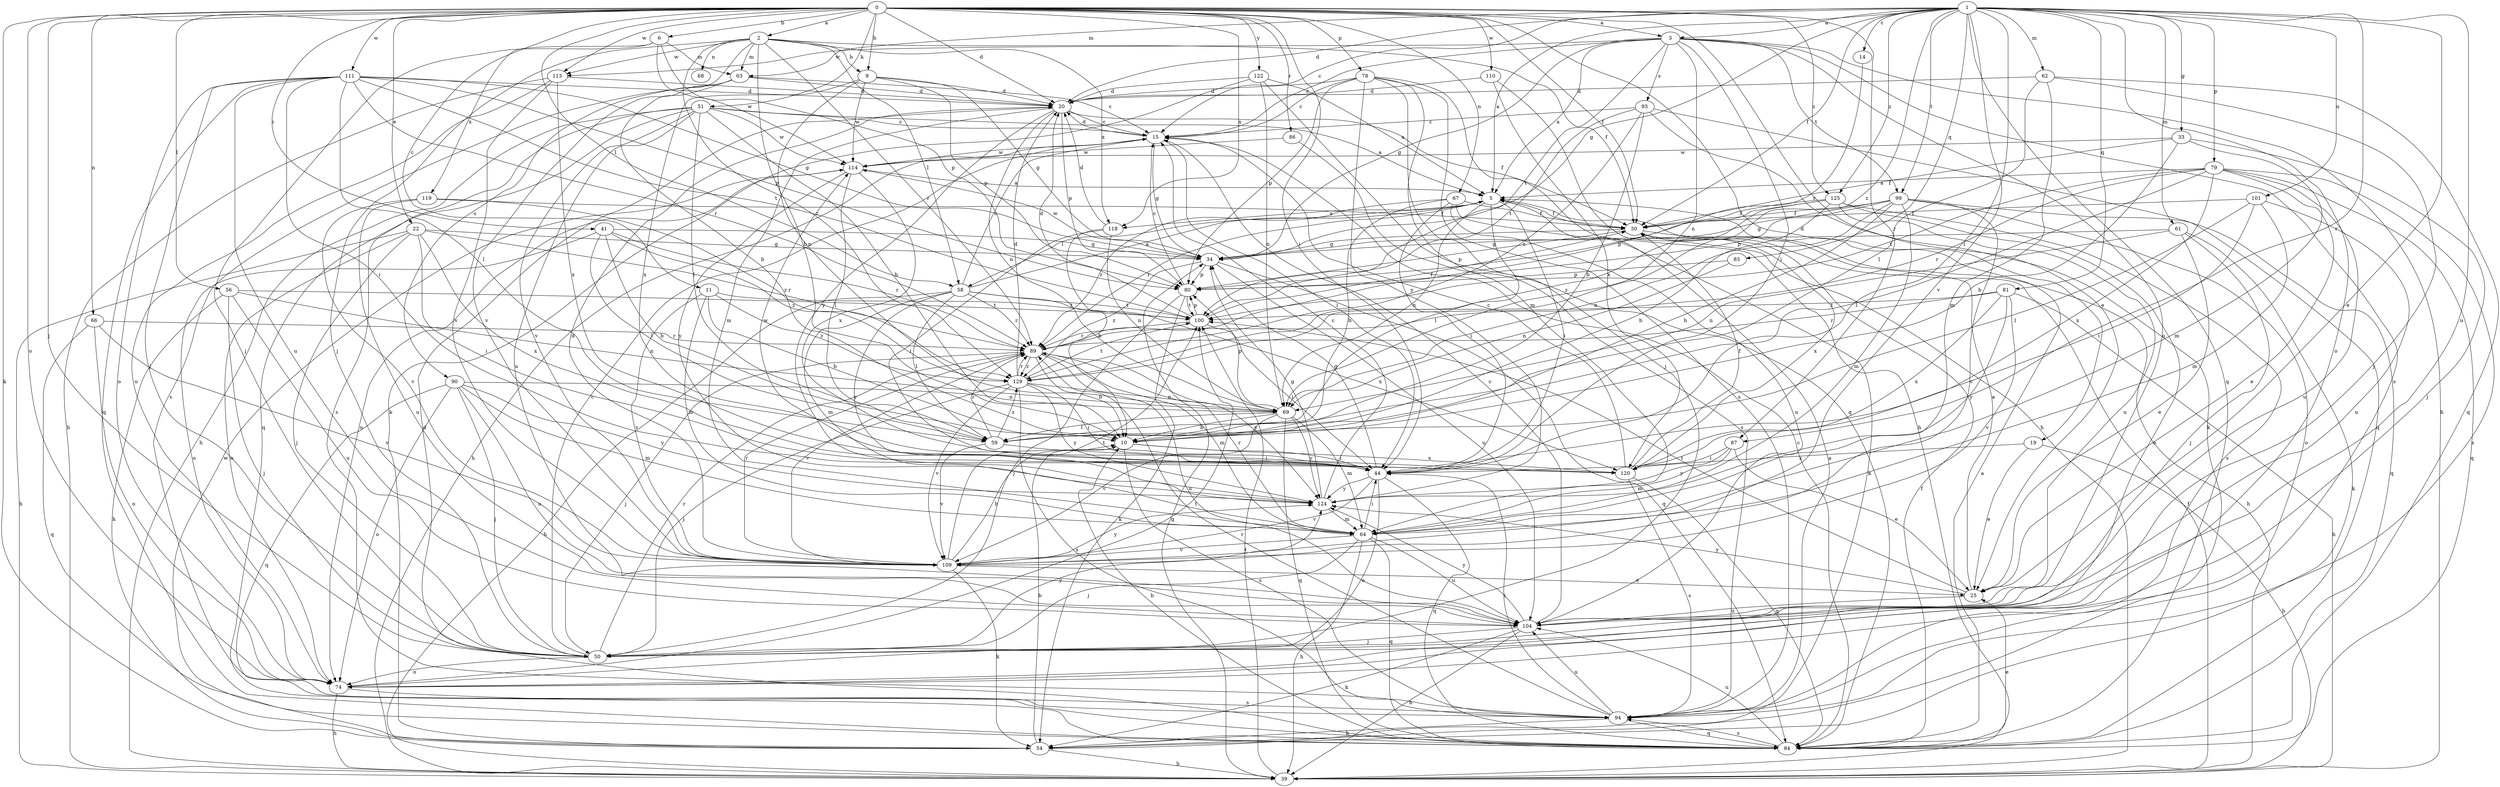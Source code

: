 strict digraph  {
0;
1;
2;
3;
5;
6;
9;
10;
11;
14;
15;
19;
20;
22;
25;
30;
33;
34;
39;
41;
44;
50;
51;
54;
56;
58;
59;
61;
62;
63;
64;
66;
67;
68;
69;
74;
78;
79;
80;
81;
83;
84;
86;
87;
89;
90;
93;
94;
99;
100;
101;
104;
109;
110;
111;
113;
114;
118;
119;
120;
122;
124;
125;
129;
0 -> 2  [label=a];
0 -> 3  [label=a];
0 -> 6  [label=b];
0 -> 9  [label=b];
0 -> 11  [label=c];
0 -> 19  [label=d];
0 -> 20  [label=d];
0 -> 22  [label=e];
0 -> 25  [label=e];
0 -> 30  [label=f];
0 -> 41  [label=i];
0 -> 44  [label=i];
0 -> 50  [label=j];
0 -> 51  [label=k];
0 -> 54  [label=k];
0 -> 56  [label=l];
0 -> 58  [label=l];
0 -> 66  [label=n];
0 -> 67  [label=n];
0 -> 74  [label=o];
0 -> 78  [label=p];
0 -> 86  [label=r];
0 -> 87  [label=r];
0 -> 110  [label=w];
0 -> 111  [label=w];
0 -> 113  [label=w];
0 -> 118  [label=x];
0 -> 122  [label=y];
0 -> 125  [label=z];
1 -> 3  [label=a];
1 -> 5  [label=a];
1 -> 14  [label=c];
1 -> 15  [label=c];
1 -> 20  [label=d];
1 -> 25  [label=e];
1 -> 30  [label=f];
1 -> 33  [label=g];
1 -> 34  [label=g];
1 -> 44  [label=i];
1 -> 61  [label=m];
1 -> 62  [label=m];
1 -> 63  [label=m];
1 -> 74  [label=o];
1 -> 79  [label=p];
1 -> 81  [label=q];
1 -> 83  [label=q];
1 -> 84  [label=q];
1 -> 87  [label=r];
1 -> 99  [label=t];
1 -> 101  [label=u];
1 -> 104  [label=u];
1 -> 109  [label=v];
1 -> 125  [label=z];
1 -> 129  [label=z];
2 -> 9  [label=b];
2 -> 10  [label=b];
2 -> 30  [label=f];
2 -> 50  [label=j];
2 -> 58  [label=l];
2 -> 63  [label=m];
2 -> 68  [label=n];
2 -> 89  [label=r];
2 -> 90  [label=s];
2 -> 113  [label=w];
2 -> 118  [label=x];
2 -> 129  [label=z];
3 -> 5  [label=a];
3 -> 15  [label=c];
3 -> 34  [label=g];
3 -> 39  [label=h];
3 -> 44  [label=i];
3 -> 69  [label=n];
3 -> 93  [label=s];
3 -> 94  [label=s];
3 -> 99  [label=t];
3 -> 100  [label=t];
3 -> 104  [label=u];
3 -> 113  [label=w];
5 -> 30  [label=f];
5 -> 44  [label=i];
5 -> 58  [label=l];
5 -> 59  [label=l];
5 -> 69  [label=n];
5 -> 89  [label=r];
5 -> 118  [label=x];
6 -> 50  [label=j];
6 -> 63  [label=m];
6 -> 80  [label=p];
6 -> 114  [label=w];
6 -> 119  [label=x];
9 -> 20  [label=d];
9 -> 34  [label=g];
9 -> 69  [label=n];
9 -> 80  [label=p];
9 -> 114  [label=w];
9 -> 120  [label=x];
10 -> 44  [label=i];
10 -> 94  [label=s];
10 -> 120  [label=x];
11 -> 10  [label=b];
11 -> 64  [label=m];
11 -> 100  [label=t];
11 -> 109  [label=v];
11 -> 129  [label=z];
14 -> 89  [label=r];
15 -> 20  [label=d];
15 -> 34  [label=g];
15 -> 39  [label=h];
15 -> 44  [label=i];
15 -> 114  [label=w];
19 -> 25  [label=e];
19 -> 39  [label=h];
19 -> 120  [label=x];
20 -> 15  [label=c];
20 -> 30  [label=f];
20 -> 64  [label=m];
20 -> 69  [label=n];
20 -> 80  [label=p];
20 -> 124  [label=y];
22 -> 34  [label=g];
22 -> 39  [label=h];
22 -> 44  [label=i];
22 -> 50  [label=j];
22 -> 74  [label=o];
22 -> 89  [label=r];
22 -> 120  [label=x];
25 -> 5  [label=a];
25 -> 100  [label=t];
25 -> 104  [label=u];
25 -> 124  [label=y];
30 -> 34  [label=g];
30 -> 39  [label=h];
30 -> 80  [label=p];
30 -> 120  [label=x];
33 -> 10  [label=b];
33 -> 30  [label=f];
33 -> 50  [label=j];
33 -> 64  [label=m];
33 -> 114  [label=w];
34 -> 80  [label=p];
34 -> 84  [label=q];
34 -> 104  [label=u];
34 -> 114  [label=w];
34 -> 129  [label=z];
39 -> 30  [label=f];
39 -> 34  [label=g];
39 -> 100  [label=t];
41 -> 10  [label=b];
41 -> 34  [label=g];
41 -> 59  [label=l];
41 -> 74  [label=o];
41 -> 89  [label=r];
41 -> 129  [label=z];
44 -> 34  [label=g];
44 -> 74  [label=o];
44 -> 84  [label=q];
44 -> 109  [label=v];
44 -> 114  [label=w];
44 -> 124  [label=y];
50 -> 15  [label=c];
50 -> 74  [label=o];
50 -> 89  [label=r];
50 -> 124  [label=y];
51 -> 5  [label=a];
51 -> 10  [label=b];
51 -> 15  [label=c];
51 -> 39  [label=h];
51 -> 59  [label=l];
51 -> 84  [label=q];
51 -> 94  [label=s];
51 -> 104  [label=u];
51 -> 109  [label=v];
51 -> 114  [label=w];
54 -> 10  [label=b];
54 -> 39  [label=h];
54 -> 114  [label=w];
56 -> 50  [label=j];
56 -> 54  [label=k];
56 -> 69  [label=n];
56 -> 100  [label=t];
56 -> 104  [label=u];
58 -> 5  [label=a];
58 -> 15  [label=c];
58 -> 39  [label=h];
58 -> 59  [label=l];
58 -> 64  [label=m];
58 -> 89  [label=r];
58 -> 100  [label=t];
58 -> 120  [label=x];
58 -> 124  [label=y];
59 -> 44  [label=i];
59 -> 89  [label=r];
59 -> 109  [label=v];
59 -> 129  [label=z];
61 -> 25  [label=e];
61 -> 34  [label=g];
61 -> 50  [label=j];
61 -> 54  [label=k];
61 -> 69  [label=n];
62 -> 20  [label=d];
62 -> 50  [label=j];
62 -> 59  [label=l];
62 -> 64  [label=m];
62 -> 84  [label=q];
63 -> 10  [label=b];
63 -> 15  [label=c];
63 -> 20  [label=d];
63 -> 94  [label=s];
63 -> 109  [label=v];
64 -> 39  [label=h];
64 -> 44  [label=i];
64 -> 50  [label=j];
64 -> 84  [label=q];
64 -> 89  [label=r];
64 -> 104  [label=u];
64 -> 109  [label=v];
66 -> 74  [label=o];
66 -> 84  [label=q];
66 -> 89  [label=r];
66 -> 109  [label=v];
67 -> 10  [label=b];
67 -> 30  [label=f];
67 -> 44  [label=i];
67 -> 54  [label=k];
67 -> 89  [label=r];
67 -> 104  [label=u];
69 -> 10  [label=b];
69 -> 59  [label=l];
69 -> 64  [label=m];
69 -> 80  [label=p];
69 -> 84  [label=q];
69 -> 109  [label=v];
69 -> 124  [label=y];
74 -> 39  [label=h];
74 -> 94  [label=s];
74 -> 100  [label=t];
78 -> 15  [label=c];
78 -> 20  [label=d];
78 -> 39  [label=h];
78 -> 50  [label=j];
78 -> 64  [label=m];
78 -> 80  [label=p];
78 -> 94  [label=s];
78 -> 124  [label=y];
79 -> 5  [label=a];
79 -> 25  [label=e];
79 -> 59  [label=l];
79 -> 84  [label=q];
79 -> 89  [label=r];
79 -> 94  [label=s];
79 -> 100  [label=t];
79 -> 104  [label=u];
79 -> 120  [label=x];
80 -> 15  [label=c];
80 -> 50  [label=j];
80 -> 54  [label=k];
80 -> 100  [label=t];
81 -> 39  [label=h];
81 -> 89  [label=r];
81 -> 100  [label=t];
81 -> 109  [label=v];
81 -> 120  [label=x];
81 -> 124  [label=y];
83 -> 69  [label=n];
83 -> 80  [label=p];
84 -> 5  [label=a];
84 -> 10  [label=b];
84 -> 15  [label=c];
84 -> 20  [label=d];
84 -> 25  [label=e];
84 -> 30  [label=f];
84 -> 94  [label=s];
84 -> 104  [label=u];
86 -> 94  [label=s];
86 -> 114  [label=w];
87 -> 25  [label=e];
87 -> 44  [label=i];
87 -> 64  [label=m];
87 -> 124  [label=y];
89 -> 10  [label=b];
89 -> 50  [label=j];
89 -> 64  [label=m];
89 -> 104  [label=u];
89 -> 109  [label=v];
89 -> 124  [label=y];
89 -> 129  [label=z];
90 -> 50  [label=j];
90 -> 64  [label=m];
90 -> 69  [label=n];
90 -> 74  [label=o];
90 -> 84  [label=q];
90 -> 104  [label=u];
90 -> 124  [label=y];
93 -> 10  [label=b];
93 -> 15  [label=c];
93 -> 54  [label=k];
93 -> 84  [label=q];
93 -> 100  [label=t];
93 -> 129  [label=z];
94 -> 5  [label=a];
94 -> 44  [label=i];
94 -> 54  [label=k];
94 -> 84  [label=q];
94 -> 89  [label=r];
94 -> 104  [label=u];
99 -> 10  [label=b];
99 -> 30  [label=f];
99 -> 34  [label=g];
99 -> 64  [label=m];
99 -> 69  [label=n];
99 -> 74  [label=o];
99 -> 80  [label=p];
99 -> 84  [label=q];
99 -> 109  [label=v];
100 -> 20  [label=d];
100 -> 30  [label=f];
100 -> 44  [label=i];
100 -> 80  [label=p];
100 -> 89  [label=r];
101 -> 30  [label=f];
101 -> 44  [label=i];
101 -> 59  [label=l];
101 -> 64  [label=m];
101 -> 104  [label=u];
104 -> 15  [label=c];
104 -> 39  [label=h];
104 -> 50  [label=j];
104 -> 54  [label=k];
104 -> 124  [label=y];
109 -> 10  [label=b];
109 -> 20  [label=d];
109 -> 25  [label=e];
109 -> 54  [label=k];
109 -> 89  [label=r];
109 -> 100  [label=t];
109 -> 124  [label=y];
110 -> 20  [label=d];
110 -> 39  [label=h];
110 -> 120  [label=x];
111 -> 20  [label=d];
111 -> 34  [label=g];
111 -> 44  [label=i];
111 -> 50  [label=j];
111 -> 59  [label=l];
111 -> 74  [label=o];
111 -> 80  [label=p];
111 -> 84  [label=q];
111 -> 89  [label=r];
111 -> 100  [label=t];
111 -> 104  [label=u];
113 -> 20  [label=d];
113 -> 39  [label=h];
113 -> 74  [label=o];
113 -> 109  [label=v];
113 -> 120  [label=x];
114 -> 5  [label=a];
114 -> 59  [label=l];
114 -> 74  [label=o];
114 -> 120  [label=x];
114 -> 124  [label=y];
118 -> 10  [label=b];
118 -> 20  [label=d];
118 -> 44  [label=i];
118 -> 69  [label=n];
119 -> 30  [label=f];
119 -> 104  [label=u];
119 -> 109  [label=v];
119 -> 129  [label=z];
120 -> 15  [label=c];
120 -> 30  [label=f];
120 -> 84  [label=q];
120 -> 94  [label=s];
122 -> 5  [label=a];
122 -> 20  [label=d];
122 -> 54  [label=k];
122 -> 69  [label=n];
122 -> 84  [label=q];
124 -> 15  [label=c];
124 -> 34  [label=g];
124 -> 64  [label=m];
125 -> 10  [label=b];
125 -> 30  [label=f];
125 -> 74  [label=o];
125 -> 80  [label=p];
125 -> 94  [label=s];
125 -> 104  [label=u];
125 -> 129  [label=z];
129 -> 20  [label=d];
129 -> 44  [label=i];
129 -> 50  [label=j];
129 -> 69  [label=n];
129 -> 89  [label=r];
129 -> 94  [label=s];
129 -> 100  [label=t];
129 -> 109  [label=v];
129 -> 124  [label=y];
}
